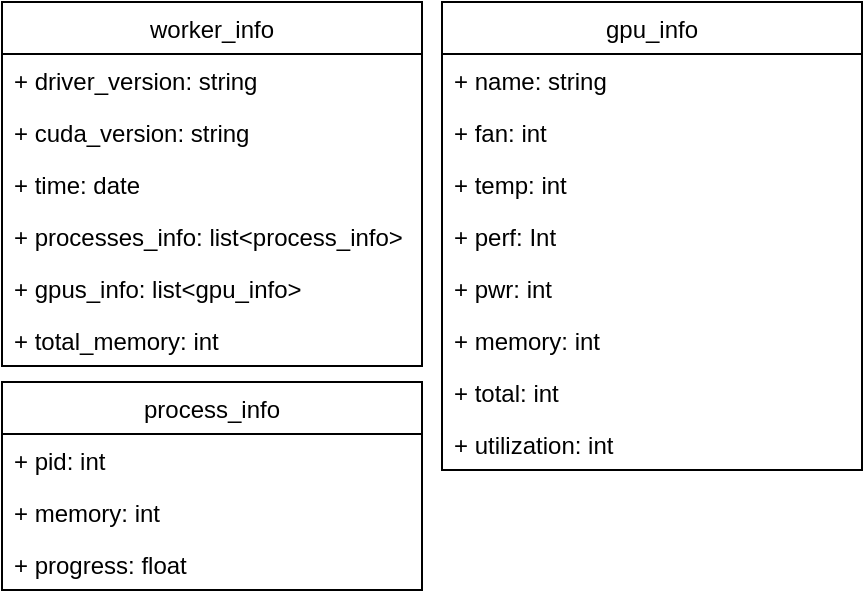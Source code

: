 <mxfile version="20.5.3" type="github">
  <diagram id="l8iKmZXDf4mdo6dWSt96" name="worker_info 类图">
    <mxGraphModel dx="1426" dy="712" grid="1" gridSize="10" guides="1" tooltips="1" connect="1" arrows="1" fold="1" page="1" pageScale="1" pageWidth="827" pageHeight="1169" math="0" shadow="0">
      <root>
        <mxCell id="0" />
        <mxCell id="1" parent="0" />
        <mxCell id="XGkscIAyU1HbfZGT-A6a-1" value="worker_info" style="swimlane;fontStyle=0;childLayout=stackLayout;horizontal=1;startSize=26;fillColor=none;horizontalStack=0;resizeParent=1;resizeParentMax=0;resizeLast=0;collapsible=1;marginBottom=0;swimlaneLine=1;strokeColor=default;direction=east;" vertex="1" parent="1">
          <mxGeometry x="40" y="40" width="210" height="182" as="geometry">
            <mxRectangle x="40" y="40" width="100" height="30" as="alternateBounds" />
          </mxGeometry>
        </mxCell>
        <mxCell id="XGkscIAyU1HbfZGT-A6a-2" value="+ driver_version: string" style="text;strokeColor=none;fillColor=none;align=left;verticalAlign=top;spacingLeft=4;spacingRight=4;overflow=hidden;rotatable=0;points=[[0,0.5],[1,0.5]];portConstraint=eastwest;swimlaneLine=1;" vertex="1" parent="XGkscIAyU1HbfZGT-A6a-1">
          <mxGeometry y="26" width="210" height="26" as="geometry" />
        </mxCell>
        <mxCell id="XGkscIAyU1HbfZGT-A6a-3" value="+ cuda_version: string" style="text;strokeColor=none;fillColor=none;align=left;verticalAlign=top;spacingLeft=4;spacingRight=4;overflow=hidden;rotatable=0;points=[[0,0.5],[1,0.5]];portConstraint=eastwest;swimlaneLine=1;" vertex="1" parent="XGkscIAyU1HbfZGT-A6a-1">
          <mxGeometry y="52" width="210" height="26" as="geometry" />
        </mxCell>
        <mxCell id="XGkscIAyU1HbfZGT-A6a-4" value="+ time: date" style="text;strokeColor=none;fillColor=none;align=left;verticalAlign=top;spacingLeft=4;spacingRight=4;overflow=hidden;rotatable=0;points=[[0,0.5],[1,0.5]];portConstraint=eastwest;swimlaneLine=1;" vertex="1" parent="XGkscIAyU1HbfZGT-A6a-1">
          <mxGeometry y="78" width="210" height="26" as="geometry" />
        </mxCell>
        <mxCell id="XGkscIAyU1HbfZGT-A6a-86" value="+ processes_info: list&lt;process_info&gt;" style="text;strokeColor=none;fillColor=none;align=left;verticalAlign=top;spacingLeft=4;spacingRight=4;overflow=hidden;rotatable=0;points=[[0,0.5],[1,0.5]];portConstraint=eastwest;swimlaneLine=1;" vertex="1" parent="XGkscIAyU1HbfZGT-A6a-1">
          <mxGeometry y="104" width="210" height="26" as="geometry" />
        </mxCell>
        <mxCell id="XGkscIAyU1HbfZGT-A6a-85" value="+ gpus_info: list&lt;gpu_info&gt;" style="text;strokeColor=none;fillColor=none;align=left;verticalAlign=top;spacingLeft=4;spacingRight=4;overflow=hidden;rotatable=0;points=[[0,0.5],[1,0.5]];portConstraint=eastwest;swimlaneLine=1;" vertex="1" parent="XGkscIAyU1HbfZGT-A6a-1">
          <mxGeometry y="130" width="210" height="26" as="geometry" />
        </mxCell>
        <mxCell id="XGkscIAyU1HbfZGT-A6a-84" value="+ total_memory: int" style="text;strokeColor=none;fillColor=none;align=left;verticalAlign=top;spacingLeft=4;spacingRight=4;overflow=hidden;rotatable=0;points=[[0,0.5],[1,0.5]];portConstraint=eastwest;swimlaneLine=1;" vertex="1" parent="XGkscIAyU1HbfZGT-A6a-1">
          <mxGeometry y="156" width="210" height="26" as="geometry" />
        </mxCell>
        <mxCell id="XGkscIAyU1HbfZGT-A6a-87" value="gpu_info" style="swimlane;fontStyle=0;childLayout=stackLayout;horizontal=1;startSize=26;fillColor=none;horizontalStack=0;resizeParent=1;resizeParentMax=0;resizeLast=0;collapsible=1;marginBottom=0;strokeColor=default;" vertex="1" parent="1">
          <mxGeometry x="260" y="40" width="210" height="234" as="geometry" />
        </mxCell>
        <mxCell id="XGkscIAyU1HbfZGT-A6a-88" value="+ name: string" style="text;strokeColor=none;fillColor=none;align=left;verticalAlign=top;spacingLeft=4;spacingRight=4;overflow=hidden;rotatable=0;points=[[0,0.5],[1,0.5]];portConstraint=eastwest;" vertex="1" parent="XGkscIAyU1HbfZGT-A6a-87">
          <mxGeometry y="26" width="210" height="26" as="geometry" />
        </mxCell>
        <mxCell id="XGkscIAyU1HbfZGT-A6a-89" value="+ fan: int" style="text;strokeColor=none;fillColor=none;align=left;verticalAlign=top;spacingLeft=4;spacingRight=4;overflow=hidden;rotatable=0;points=[[0,0.5],[1,0.5]];portConstraint=eastwest;" vertex="1" parent="XGkscIAyU1HbfZGT-A6a-87">
          <mxGeometry y="52" width="210" height="26" as="geometry" />
        </mxCell>
        <mxCell id="XGkscIAyU1HbfZGT-A6a-90" value="+ temp: int" style="text;strokeColor=none;fillColor=none;align=left;verticalAlign=top;spacingLeft=4;spacingRight=4;overflow=hidden;rotatable=0;points=[[0,0.5],[1,0.5]];portConstraint=eastwest;" vertex="1" parent="XGkscIAyU1HbfZGT-A6a-87">
          <mxGeometry y="78" width="210" height="26" as="geometry" />
        </mxCell>
        <mxCell id="XGkscIAyU1HbfZGT-A6a-95" value="+ perf: Int" style="text;strokeColor=none;fillColor=none;align=left;verticalAlign=top;spacingLeft=4;spacingRight=4;overflow=hidden;rotatable=0;points=[[0,0.5],[1,0.5]];portConstraint=eastwest;" vertex="1" parent="XGkscIAyU1HbfZGT-A6a-87">
          <mxGeometry y="104" width="210" height="26" as="geometry" />
        </mxCell>
        <mxCell id="XGkscIAyU1HbfZGT-A6a-94" value="+ pwr: int" style="text;strokeColor=none;fillColor=none;align=left;verticalAlign=top;spacingLeft=4;spacingRight=4;overflow=hidden;rotatable=0;points=[[0,0.5],[1,0.5]];portConstraint=eastwest;" vertex="1" parent="XGkscIAyU1HbfZGT-A6a-87">
          <mxGeometry y="130" width="210" height="26" as="geometry" />
        </mxCell>
        <mxCell id="XGkscIAyU1HbfZGT-A6a-93" value="+ memory: int" style="text;strokeColor=none;fillColor=none;align=left;verticalAlign=top;spacingLeft=4;spacingRight=4;overflow=hidden;rotatable=0;points=[[0,0.5],[1,0.5]];portConstraint=eastwest;" vertex="1" parent="XGkscIAyU1HbfZGT-A6a-87">
          <mxGeometry y="156" width="210" height="26" as="geometry" />
        </mxCell>
        <mxCell id="XGkscIAyU1HbfZGT-A6a-92" value="+ total: int" style="text;strokeColor=none;fillColor=none;align=left;verticalAlign=top;spacingLeft=4;spacingRight=4;overflow=hidden;rotatable=0;points=[[0,0.5],[1,0.5]];portConstraint=eastwest;" vertex="1" parent="XGkscIAyU1HbfZGT-A6a-87">
          <mxGeometry y="182" width="210" height="26" as="geometry" />
        </mxCell>
        <mxCell id="XGkscIAyU1HbfZGT-A6a-91" value="+ utilization: int" style="text;strokeColor=none;fillColor=none;align=left;verticalAlign=top;spacingLeft=4;spacingRight=4;overflow=hidden;rotatable=0;points=[[0,0.5],[1,0.5]];portConstraint=eastwest;" vertex="1" parent="XGkscIAyU1HbfZGT-A6a-87">
          <mxGeometry y="208" width="210" height="26" as="geometry" />
        </mxCell>
        <mxCell id="XGkscIAyU1HbfZGT-A6a-96" value="process_info" style="swimlane;fontStyle=0;childLayout=stackLayout;horizontal=1;startSize=26;fillColor=none;horizontalStack=0;resizeParent=1;resizeParentMax=0;resizeLast=0;collapsible=1;marginBottom=0;strokeColor=default;" vertex="1" parent="1">
          <mxGeometry x="40" y="230" width="210" height="104" as="geometry" />
        </mxCell>
        <mxCell id="XGkscIAyU1HbfZGT-A6a-97" value="+ pid: int" style="text;strokeColor=none;fillColor=none;align=left;verticalAlign=top;spacingLeft=4;spacingRight=4;overflow=hidden;rotatable=0;points=[[0,0.5],[1,0.5]];portConstraint=eastwest;" vertex="1" parent="XGkscIAyU1HbfZGT-A6a-96">
          <mxGeometry y="26" width="210" height="26" as="geometry" />
        </mxCell>
        <mxCell id="XGkscIAyU1HbfZGT-A6a-98" value="+ memory: int" style="text;strokeColor=none;fillColor=none;align=left;verticalAlign=top;spacingLeft=4;spacingRight=4;overflow=hidden;rotatable=0;points=[[0,0.5],[1,0.5]];portConstraint=eastwest;" vertex="1" parent="XGkscIAyU1HbfZGT-A6a-96">
          <mxGeometry y="52" width="210" height="26" as="geometry" />
        </mxCell>
        <mxCell id="XGkscIAyU1HbfZGT-A6a-99" value="+ progress: float" style="text;strokeColor=none;fillColor=none;align=left;verticalAlign=top;spacingLeft=4;spacingRight=4;overflow=hidden;rotatable=0;points=[[0,0.5],[1,0.5]];portConstraint=eastwest;" vertex="1" parent="XGkscIAyU1HbfZGT-A6a-96">
          <mxGeometry y="78" width="210" height="26" as="geometry" />
        </mxCell>
      </root>
    </mxGraphModel>
  </diagram>
</mxfile>
